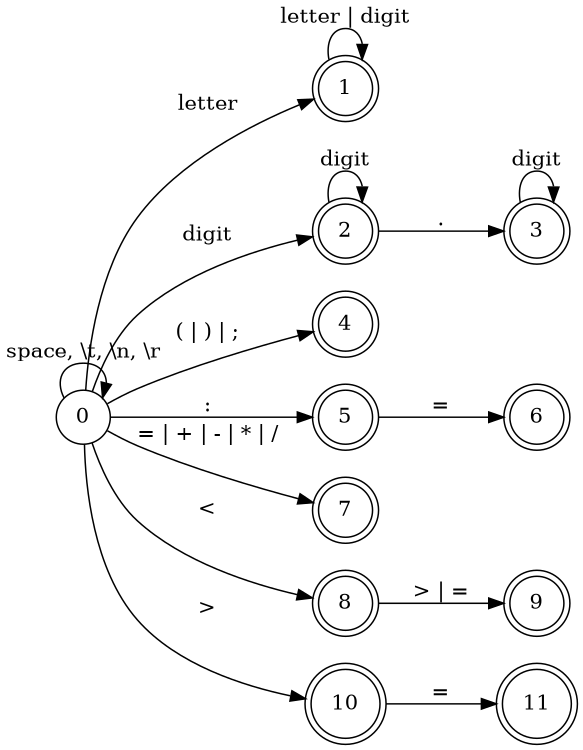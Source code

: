 digraph finite_state_machine {
    rankdir=LR;
    size="8,5"
    node [shape = doublecircle]; 1 2 3 4 5 6 7 8 9 10 11;
    node [shape = circle];
    0 -> 0 [label="space, \\t, \\n, \\r"];
    0 -> 1 [label="letter"];
    1 -> 1 [label="letter | digit"];
    0 -> 2 [label="digit"];
    2 -> 2 [label="digit"];
    2 -> 3 [label="."];
    3 -> 3 [label="digit"];
    0 -> 4 [label="( | ) | ;"];
    0 -> 5 [label=":"];
    5 -> 6 [label="="];
    0 -> 7 [label="= | + | - | * | /"];
    0 -> 8 [label="<"];
    8 -> 9 [label="> | ="];
    0 -> 10 [label=">"];
    10 -> 11 [label="="];
}